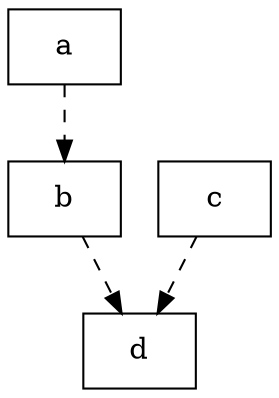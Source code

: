digraph abc{
node [shape="record"];
edge [style="dashed"];

a;
b;
c;
d;
 
a -> b;
b -> d;
c -> d;
}
